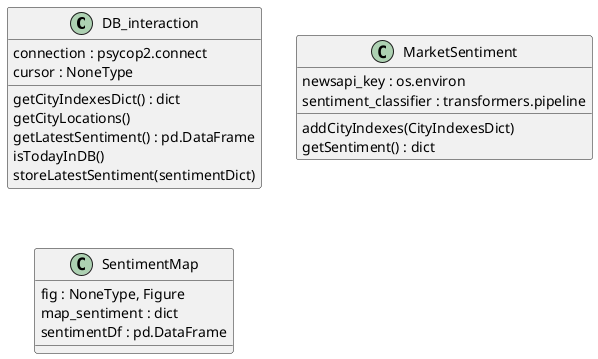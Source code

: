 @startuml


class DB_interaction
DB_interaction : connection : psycop2.connect
DB_interaction : cursor : NoneType
DB_interaction : getCityIndexesDict() : dict
DB_interaction : getCityLocations()
DB_interaction : getLatestSentiment() : pd.DataFrame
DB_interaction : isTodayInDB()
DB_interaction : storeLatestSentiment(sentimentDict)


class MarketSentiment
MarketSentiment : newsapi_key : os.environ
MarketSentiment : sentiment_classifier : transformers.pipeline
MarketSentiment : addCityIndexes(CityIndexesDict)
MarketSentiment : getSentiment() : dict


class SentimentMap
SentimentMap : fig : NoneType, Figure
SentimentMap : map_sentiment : dict
SentimentMap : sentimentDf : pd.DataFrame


@enduml